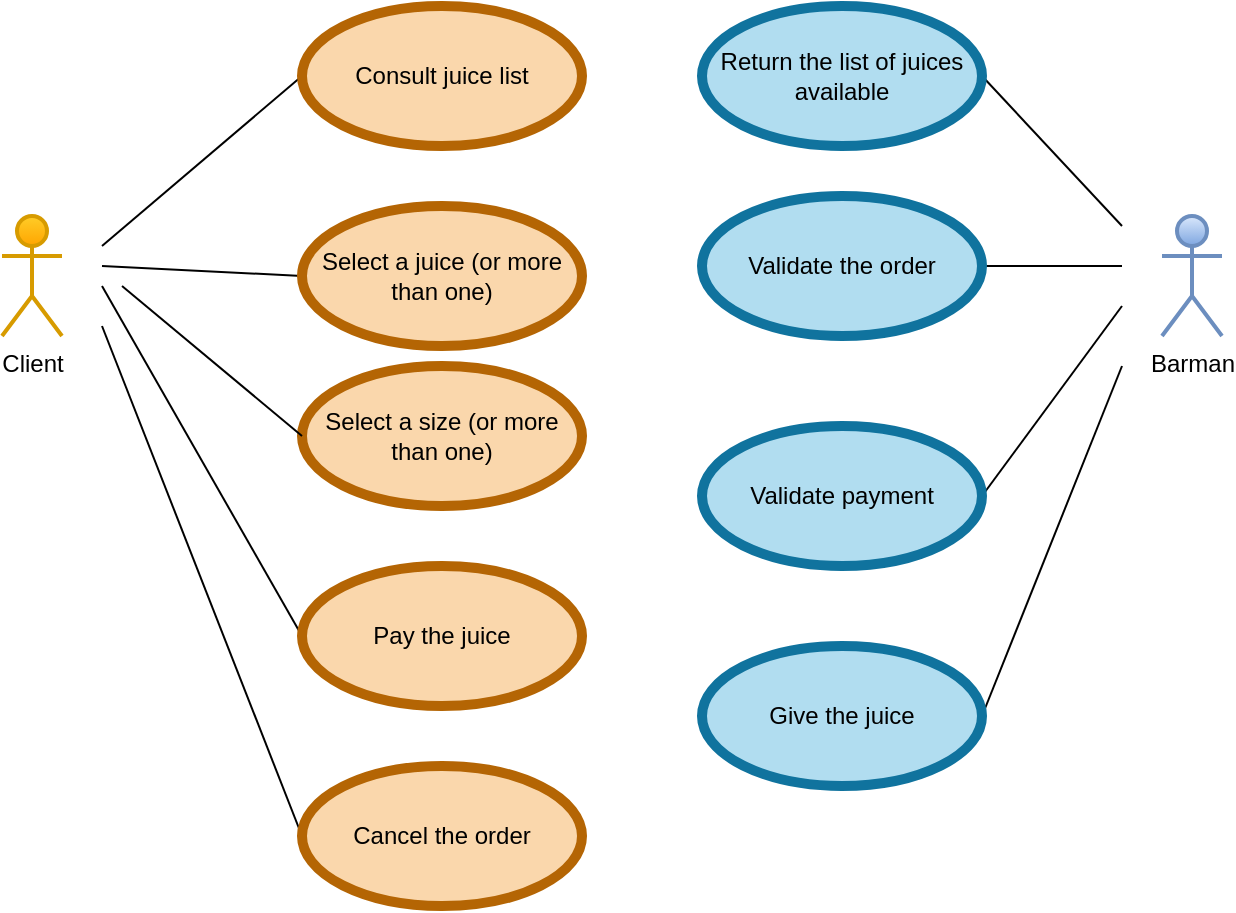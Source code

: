 <mxfile version="18.1.3" type="google" pages="3"><diagram id="Y1NAi-199qFpUjP07cfE" name="Diagramme de domaine"><mxGraphModel grid="1" page="1" gridSize="10" guides="1" tooltips="1" connect="1" arrows="1" fold="1" pageScale="1" pageWidth="827" pageHeight="1169" math="0" shadow="0"><root><mxCell id="0"/><mxCell id="1" parent="0"/><mxCell id="hpbXV3ldoV7LSjWVDDjt-1" value="Client" style="shape=umlActor;verticalLabelPosition=bottom;verticalAlign=top;html=1;fillColor=#ffcd28;strokeColor=#d79b00;strokeWidth=2;perimeterSpacing=0;gradientColor=#ffa500;" vertex="1" parent="1"><mxGeometry x="60" y="239" width="30" height="60" as="geometry"/></mxCell><mxCell id="hpbXV3ldoV7LSjWVDDjt-2" style="rounded=0;orthogonalLoop=1;jettySize=auto;html=1;exitX=0;exitY=0.5;exitDx=0;exitDy=0;endArrow=none;endFill=0;strokeColor=#000000;" edge="1" parent="1" source="hpbXV3ldoV7LSjWVDDjt-3"><mxGeometry relative="1" as="geometry"><mxPoint x="110" y="254" as="targetPoint"/></mxGeometry></mxCell><mxCell id="hpbXV3ldoV7LSjWVDDjt-3" value="Consult juice list" style="ellipse;whiteSpace=wrap;html=1;strokeWidth=5;fillColor=#fad7ac;strokeColor=#b46504;" vertex="1" parent="1"><mxGeometry x="210" y="134" width="140" height="70" as="geometry"/></mxCell><mxCell id="hpbXV3ldoV7LSjWVDDjt-4" style="edgeStyle=none;rounded=0;orthogonalLoop=1;jettySize=auto;html=1;exitX=0;exitY=0.5;exitDx=0;exitDy=0;endArrow=none;endFill=0;strokeColor=#000000;" edge="1" parent="1" source="hpbXV3ldoV7LSjWVDDjt-5"><mxGeometry relative="1" as="geometry"><mxPoint x="110" y="264" as="targetPoint"/></mxGeometry></mxCell><mxCell id="hpbXV3ldoV7LSjWVDDjt-5" value="Select a juice (or more than one)" style="ellipse;whiteSpace=wrap;html=1;fillColor=#fad7ac;strokeColor=#b46504;strokeWidth=5;" vertex="1" parent="1"><mxGeometry x="210" y="234" width="140" height="70" as="geometry"/></mxCell><mxCell id="hpbXV3ldoV7LSjWVDDjt-6" style="edgeStyle=none;rounded=0;orthogonalLoop=1;jettySize=auto;html=1;exitX=0;exitY=0.5;exitDx=0;exitDy=0;endArrow=none;endFill=0;strokeColor=#000000;" edge="1" parent="1" source="hpbXV3ldoV7LSjWVDDjt-7"><mxGeometry relative="1" as="geometry"><mxPoint x="110" y="274" as="targetPoint"/></mxGeometry></mxCell><mxCell id="hpbXV3ldoV7LSjWVDDjt-7" value="Pay the juice" style="ellipse;whiteSpace=wrap;html=1;fillColor=#fad7ac;strokeColor=#b46504;strokeWidth=5;" vertex="1" parent="1"><mxGeometry x="210" y="414" width="140" height="70" as="geometry"/></mxCell><mxCell id="hpbXV3ldoV7LSjWVDDjt-8" style="edgeStyle=none;rounded=0;orthogonalLoop=1;jettySize=auto;html=1;exitX=1;exitY=0.5;exitDx=0;exitDy=0;endArrow=none;endFill=0;strokeColor=#000000;" edge="1" parent="1" source="hpbXV3ldoV7LSjWVDDjt-9"><mxGeometry relative="1" as="geometry"><mxPoint x="620" y="314" as="targetPoint"/></mxGeometry></mxCell><mxCell id="hpbXV3ldoV7LSjWVDDjt-9" value="Give the juice" style="ellipse;whiteSpace=wrap;html=1;fillColor=#b1ddf0;strokeColor=#10739e;strokeWidth=5;" vertex="1" parent="1"><mxGeometry x="410" y="454" width="140" height="70" as="geometry"/></mxCell><mxCell id="hpbXV3ldoV7LSjWVDDjt-10" value="&lt;font color=&quot;#000000&quot;&gt;Barman&lt;/font&gt;" style="shape=umlActor;verticalLabelPosition=bottom;verticalAlign=top;html=1;fillColor=#dae8fc;strokeColor=#6c8ebf;strokeWidth=2;gradientColor=#7ea6e0;" vertex="1" parent="1"><mxGeometry x="640" y="239" width="30" height="60" as="geometry"/></mxCell><mxCell id="hpbXV3ldoV7LSjWVDDjt-11" style="edgeStyle=none;rounded=0;orthogonalLoop=1;jettySize=auto;html=1;exitX=1;exitY=0.5;exitDx=0;exitDy=0;endArrow=none;endFill=0;strokeColor=#000000;" edge="1" parent="1" source="hpbXV3ldoV7LSjWVDDjt-12"><mxGeometry relative="1" as="geometry"><mxPoint x="620" y="284" as="targetPoint"/></mxGeometry></mxCell><mxCell id="hpbXV3ldoV7LSjWVDDjt-12" value="Validate payment" style="ellipse;whiteSpace=wrap;html=1;fillColor=#b1ddf0;strokeColor=#10739e;strokeWidth=5;" vertex="1" parent="1"><mxGeometry x="410" y="344" width="140" height="70" as="geometry"/></mxCell><mxCell id="hpbXV3ldoV7LSjWVDDjt-13" style="edgeStyle=none;rounded=0;orthogonalLoop=1;jettySize=auto;html=1;exitX=1;exitY=0.5;exitDx=0;exitDy=0;endArrow=none;endFill=0;strokeColor=#000000;" edge="1" parent="1" source="hpbXV3ldoV7LSjWVDDjt-14"><mxGeometry relative="1" as="geometry"><mxPoint x="620" y="244" as="targetPoint"/></mxGeometry></mxCell><mxCell id="hpbXV3ldoV7LSjWVDDjt-14" value="Return the list of juices available" style="ellipse;whiteSpace=wrap;html=1;fillColor=#b1ddf0;strokeColor=#10739e;strokeWidth=5;" vertex="1" parent="1"><mxGeometry x="410" y="134" width="140" height="70" as="geometry"/></mxCell><mxCell id="hpbXV3ldoV7LSjWVDDjt-15" style="edgeStyle=none;rounded=0;orthogonalLoop=1;jettySize=auto;html=1;exitX=1;exitY=0.5;exitDx=0;exitDy=0;endArrow=none;endFill=0;strokeColor=#000000;" edge="1" parent="1" source="hpbXV3ldoV7LSjWVDDjt-16"><mxGeometry relative="1" as="geometry"><mxPoint x="620" y="264" as="targetPoint"/></mxGeometry></mxCell><mxCell id="hpbXV3ldoV7LSjWVDDjt-16" value="Validate the order" style="ellipse;whiteSpace=wrap;html=1;fillColor=#b1ddf0;strokeColor=#10739e;strokeWidth=5;" vertex="1" parent="1"><mxGeometry x="410" y="229" width="140" height="70" as="geometry"/></mxCell><mxCell id="hpbXV3ldoV7LSjWVDDjt-17" style="edgeStyle=none;rounded=0;orthogonalLoop=1;jettySize=auto;html=1;exitX=0;exitY=0.5;exitDx=0;exitDy=0;endArrow=none;endFill=0;strokeColor=#000000;" edge="1" parent="1" source="hpbXV3ldoV7LSjWVDDjt-18"><mxGeometry relative="1" as="geometry"><mxPoint x="110" y="294" as="targetPoint"/></mxGeometry></mxCell><mxCell id="hpbXV3ldoV7LSjWVDDjt-18" value="Cancel the order" style="ellipse;whiteSpace=wrap;html=1;fillColor=#fad7ac;strokeColor=#b46504;strokeWidth=5;" vertex="1" parent="1"><mxGeometry x="210" y="514" width="140" height="70" as="geometry"/></mxCell><mxCell id="0H-MyZIojwwWLAIaNRwL-1" value="Select a size (or more than one)" style="ellipse;whiteSpace=wrap;html=1;fillColor=#fad7ac;strokeColor=#b46504;strokeWidth=5;" vertex="1" parent="1"><mxGeometry x="210" y="314" width="140" height="70" as="geometry"/></mxCell><mxCell id="0H-MyZIojwwWLAIaNRwL-2" style="edgeStyle=none;rounded=0;orthogonalLoop=1;jettySize=auto;html=1;exitX=0;exitY=0.5;exitDx=0;exitDy=0;endArrow=none;endFill=0;strokeColor=#000000;" edge="1" parent="1" source="0H-MyZIojwwWLAIaNRwL-1"><mxGeometry relative="1" as="geometry"><mxPoint x="120" y="274" as="targetPoint"/><mxPoint x="220.0" y="279" as="sourcePoint"/></mxGeometry></mxCell></root></mxGraphModel></diagram><diagram id="d-FD9VOminm7IeLC5Was" name="Diagramme Etat-Transition"><mxGraphModel grid="1" page="1" gridSize="10" guides="1" tooltips="1" connect="1" arrows="1" fold="1" pageScale="1" pageWidth="827" pageHeight="1169" math="0" shadow="0"><root><mxCell id="0"/><mxCell id="1" parent="0"/><mxCell id="85C_DdM2B2P_tMr3fRAV-1" value="" style="ellipse;html=1;shape=startState;fillColor=#000000;strokeColor=#ff0000;" vertex="1" parent="1"><mxGeometry x="220" y="40" width="30" height="30" as="geometry"/></mxCell><mxCell id="85C_DdM2B2P_tMr3fRAV-2" value="AskJuiceList" style="edgeStyle=orthogonalEdgeStyle;html=1;verticalAlign=bottom;endArrow=classicThin;endSize=8;strokeColor=#000000;rounded=0;endFill=1;" edge="1" parent="1" source="85C_DdM2B2P_tMr3fRAV-1"><mxGeometry relative="1" as="geometry"><mxPoint x="235" y="130" as="targetPoint"/></mxGeometry></mxCell><mxCell id="85C_DdM2B2P_tMr3fRAV-3" style="edgeStyle=orthogonalEdgeStyle;rounded=0;orthogonalLoop=1;jettySize=auto;html=1;exitX=1;exitY=0.5;exitDx=0;exitDy=0;endArrow=classicThin;endFill=1;strokeColor=#000000;" edge="1" parent="1" source="85C_DdM2B2P_tMr3fRAV-5" target="85C_DdM2B2P_tMr3fRAV-24"><mxGeometry relative="1" as="geometry"/></mxCell><mxCell id="85C_DdM2B2P_tMr3fRAV-4" value="CancelOrder" style="edgeLabel;html=1;align=center;verticalAlign=middle;resizable=0;points=[];" connectable="0" vertex="1" parent="85C_DdM2B2P_tMr3fRAV-3"><mxGeometry x="-0.721" y="-2" relative="1" as="geometry"><mxPoint as="offset"/></mxGeometry></mxCell><mxCell id="85C_DdM2B2P_tMr3fRAV-5" value="Consulted" style="rounded=1;whiteSpace=wrap;html=1;arcSize=40;fillColor=#fad9d5;strokeColor=#ae4132;" vertex="1" parent="1"><mxGeometry x="175" y="130" width="120" height="40" as="geometry"/></mxCell><mxCell id="85C_DdM2B2P_tMr3fRAV-6" value="" style="edgeStyle=orthogonalEdgeStyle;html=1;verticalAlign=bottom;endArrow=classicThin;endSize=8;strokeColor=#000000;rounded=0;endFill=1;" edge="1" parent="1" source="85C_DdM2B2P_tMr3fRAV-5"><mxGeometry relative="1" as="geometry"><mxPoint x="235" y="230" as="targetPoint"/></mxGeometry></mxCell><mxCell id="85C_DdM2B2P_tMr3fRAV-7" value="SelectJuice" style="edgeLabel;html=1;align=center;verticalAlign=middle;resizable=0;points=[];" connectable="0" vertex="1" parent="85C_DdM2B2P_tMr3fRAV-6"><mxGeometry x="-0.3" y="2" relative="1" as="geometry"><mxPoint as="offset"/></mxGeometry></mxCell><mxCell id="85C_DdM2B2P_tMr3fRAV-8" value="" style="edgeStyle=orthogonalEdgeStyle;rounded=0;orthogonalLoop=1;jettySize=auto;html=1;" edge="1" parent="1" source="85C_DdM2B2P_tMr3fRAV-12" target="85C_DdM2B2P_tMr3fRAV-16"><mxGeometry relative="1" as="geometry"/></mxCell><mxCell id="85C_DdM2B2P_tMr3fRAV-9" value="SelectSize" style="edgeLabel;html=1;align=center;verticalAlign=middle;resizable=0;points=[];" connectable="0" vertex="1" parent="85C_DdM2B2P_tMr3fRAV-8"><mxGeometry x="-0.275" y="-1" relative="1" as="geometry"><mxPoint as="offset"/></mxGeometry></mxCell><mxCell id="85C_DdM2B2P_tMr3fRAV-10" style="edgeStyle=orthogonalEdgeStyle;rounded=0;orthogonalLoop=1;jettySize=auto;html=1;exitX=1;exitY=0.5;exitDx=0;exitDy=0;endArrow=classicThin;endFill=1;strokeColor=#000000;" edge="1" parent="1" source="85C_DdM2B2P_tMr3fRAV-12" target="85C_DdM2B2P_tMr3fRAV-24"><mxGeometry relative="1" as="geometry"><Array as="points"><mxPoint x="495" y="250"/></Array></mxGeometry></mxCell><mxCell id="85C_DdM2B2P_tMr3fRAV-11" value="CancelOrder" style="edgeLabel;html=1;align=center;verticalAlign=middle;resizable=0;points=[];" connectable="0" vertex="1" parent="85C_DdM2B2P_tMr3fRAV-10"><mxGeometry x="-0.673" y="-2" relative="1" as="geometry"><mxPoint as="offset"/></mxGeometry></mxCell><mxCell id="85C_DdM2B2P_tMr3fRAV-12" value="Juice selected" style="rounded=1;whiteSpace=wrap;html=1;arcSize=40;fillColor=#fad9d5;strokeColor=#ae4132;" vertex="1" parent="1"><mxGeometry x="175" y="230" width="120" height="40" as="geometry"/></mxCell><mxCell id="85C_DdM2B2P_tMr3fRAV-13" value="Validate" style="edgeStyle=orthogonalEdgeStyle;rounded=0;orthogonalLoop=1;jettySize=auto;html=1;endArrow=classicThin;endFill=1;strokeColor=#000000;" edge="1" parent="1" source="85C_DdM2B2P_tMr3fRAV-16" target="85C_DdM2B2P_tMr3fRAV-20"><mxGeometry relative="1" as="geometry"/></mxCell><mxCell id="85C_DdM2B2P_tMr3fRAV-14" style="edgeStyle=orthogonalEdgeStyle;rounded=0;orthogonalLoop=1;jettySize=auto;html=1;exitX=1;exitY=0.5;exitDx=0;exitDy=0;endArrow=classicThin;endFill=1;strokeColor=#000000;entryX=0.5;entryY=0;entryDx=0;entryDy=0;" edge="1" parent="1" source="85C_DdM2B2P_tMr3fRAV-16" target="85C_DdM2B2P_tMr3fRAV-24"><mxGeometry relative="1" as="geometry"><mxPoint x="500" y="590" as="targetPoint"/></mxGeometry></mxCell><mxCell id="85C_DdM2B2P_tMr3fRAV-15" value="CancelOrder" style="edgeLabel;html=1;align=center;verticalAlign=middle;resizable=0;points=[];" connectable="0" vertex="1" parent="85C_DdM2B2P_tMr3fRAV-14"><mxGeometry x="-0.591" y="-1" relative="1" as="geometry"><mxPoint as="offset"/></mxGeometry></mxCell><mxCell id="85C_DdM2B2P_tMr3fRAV-16" value="Size selected" style="rounded=1;whiteSpace=wrap;html=1;arcSize=40;fillColor=#fad9d5;strokeColor=#ae4132;" vertex="1" parent="1"><mxGeometry x="175" y="350" width="120" height="40" as="geometry"/></mxCell><mxCell id="85C_DdM2B2P_tMr3fRAV-17" value="" style="edgeStyle=orthogonalEdgeStyle;rounded=0;orthogonalLoop=1;jettySize=auto;html=1;endArrow=classicThin;endFill=1;strokeColor=#000000;" edge="1" parent="1" source="85C_DdM2B2P_tMr3fRAV-20" target="85C_DdM2B2P_tMr3fRAV-23"><mxGeometry relative="1" as="geometry"/></mxCell><mxCell id="85C_DdM2B2P_tMr3fRAV-18" value="PayForOrder" style="edgeLabel;html=1;align=center;verticalAlign=middle;resizable=0;points=[];" connectable="0" vertex="1" parent="85C_DdM2B2P_tMr3fRAV-17"><mxGeometry x="-0.25" y="-1" relative="1" as="geometry"><mxPoint as="offset"/></mxGeometry></mxCell><mxCell id="85C_DdM2B2P_tMr3fRAV-19" value="CancelOrder" style="edgeStyle=orthogonalEdgeStyle;rounded=0;orthogonalLoop=1;jettySize=auto;html=1;exitX=1;exitY=0.5;exitDx=0;exitDy=0;endArrow=classicThin;endFill=1;strokeColor=#000000;" edge="1" parent="1" source="85C_DdM2B2P_tMr3fRAV-20" target="85C_DdM2B2P_tMr3fRAV-24"><mxGeometry x="-0.311" relative="1" as="geometry"><mxPoint as="offset"/></mxGeometry></mxCell><mxCell id="85C_DdM2B2P_tMr3fRAV-20" value="Order Validated" style="rounded=1;whiteSpace=wrap;html=1;arcSize=40;fillColor=#fad9d5;strokeColor=#ae4132;" vertex="1" parent="1"><mxGeometry x="175" y="470" width="120" height="40" as="geometry"/></mxCell><mxCell id="85C_DdM2B2P_tMr3fRAV-21" value="" style="edgeStyle=orthogonalEdgeStyle;rounded=0;orthogonalLoop=1;jettySize=auto;html=1;" edge="1" parent="1" source="85C_DdM2B2P_tMr3fRAV-23" target="85C_DdM2B2P_tMr3fRAV-27"><mxGeometry relative="1" as="geometry"/></mxCell><mxCell id="85C_DdM2B2P_tMr3fRAV-22" value="ImprimerBillet" style="edgeLabel;html=1;align=center;verticalAlign=middle;resizable=0;points=[];" connectable="0" vertex="1" parent="85C_DdM2B2P_tMr3fRAV-21"><mxGeometry x="-0.35" y="-3" relative="1" as="geometry"><mxPoint as="offset"/></mxGeometry></mxCell><mxCell id="85C_DdM2B2P_tMr3fRAV-23" value="Payed" style="rounded=1;whiteSpace=wrap;html=1;arcSize=40;fillColor=#fad9d5;strokeColor=#ae4132;" vertex="1" parent="1"><mxGeometry x="175" y="590" width="120" height="40" as="geometry"/></mxCell><mxCell id="85C_DdM2B2P_tMr3fRAV-24" value="" style="ellipse;html=1;shape=endState;fillColor=#000000;strokeColor=#ff0000;" vertex="1" parent="1"><mxGeometry x="480" y="595" width="30" height="30" as="geometry"/></mxCell><mxCell id="85C_DdM2B2P_tMr3fRAV-25" style="edgeStyle=orthogonalEdgeStyle;rounded=0;orthogonalLoop=1;jettySize=auto;html=1;exitX=1;exitY=0.5;exitDx=0;exitDy=0;entryX=0.5;entryY=1;entryDx=0;entryDy=0;" edge="1" parent="1" source="85C_DdM2B2P_tMr3fRAV-27" target="85C_DdM2B2P_tMr3fRAV-24"><mxGeometry relative="1" as="geometry"/></mxCell><mxCell id="85C_DdM2B2P_tMr3fRAV-26" value="Finish" style="edgeLabel;html=1;align=center;verticalAlign=middle;resizable=0;points=[];" connectable="0" vertex="1" parent="85C_DdM2B2P_tMr3fRAV-25"><mxGeometry x="-0.272" y="1" relative="1" as="geometry"><mxPoint as="offset"/></mxGeometry></mxCell><mxCell id="85C_DdM2B2P_tMr3fRAV-27" value="GiveOrder" style="rounded=1;whiteSpace=wrap;html=1;arcSize=40;fillColor=#fad9d5;strokeColor=#ae4132;" vertex="1" parent="1"><mxGeometry x="175" y="710" width="120" height="40" as="geometry"/></mxCell><mxCell id="85C_DdM2B2P_tMr3fRAV-28" value="PayForOrder" style="edgeStyle=orthogonalEdgeStyle;rounded=0;orthogonalLoop=1;jettySize=auto;html=1;exitX=1;exitY=0.5;exitDx=0;exitDy=0;entryX=0.5;entryY=0;entryDx=0;entryDy=0;" edge="1" parent="1" source="85C_DdM2B2P_tMr3fRAV-23" target="85C_DdM2B2P_tMr3fRAV-23"><mxGeometry relative="1" as="geometry"><Array as="points"><mxPoint x="370" y="610"/><mxPoint x="370" y="570"/><mxPoint x="235" y="570"/></Array></mxGeometry></mxCell><mxCell id="85C_DdM2B2P_tMr3fRAV-31" value="" style="endArrow=none;html=1;rounded=0;fontColor=#000000;" edge="1" parent="1"><mxGeometry width="50" height="50" relative="1" as="geometry"><mxPoint x="350" y="250" as="sourcePoint"/><mxPoint x="350" y="210" as="targetPoint"/></mxGeometry></mxCell><mxCell id="85C_DdM2B2P_tMr3fRAV-32" value="" style="endArrow=none;html=1;rounded=0;fontColor=#000000;" edge="1" parent="1"><mxGeometry width="50" height="50" relative="1" as="geometry"><mxPoint x="240" y="210" as="sourcePoint"/><mxPoint x="350" y="210" as="targetPoint"/></mxGeometry></mxCell><mxCell id="85C_DdM2B2P_tMr3fRAV-35" value="" style="endArrow=none;html=1;rounded=0;fontColor=#000000;" edge="1" parent="1"><mxGeometry width="50" height="50" relative="1" as="geometry"><mxPoint x="240" y="210" as="sourcePoint"/><mxPoint x="350" y="210" as="targetPoint"/></mxGeometry></mxCell><mxCell id="85C_DdM2B2P_tMr3fRAV-36" value="SelectJuice &lt;br&gt;(if you want more)" style="edgeLabel;html=1;align=center;verticalAlign=middle;resizable=0;points=[];" connectable="0" vertex="1" parent="1"><mxGeometry x="330.0" y="190.001" as="geometry"/></mxCell><mxCell id="85C_DdM2B2P_tMr3fRAV-37" value="" style="endArrow=none;html=1;rounded=0;fontColor=#000000;" edge="1" parent="1"><mxGeometry width="50" height="50" relative="1" as="geometry"><mxPoint x="350" y="370" as="sourcePoint"/><mxPoint x="350" y="330" as="targetPoint"/></mxGeometry></mxCell><mxCell id="85C_DdM2B2P_tMr3fRAV-38" value="" style="endArrow=none;html=1;rounded=0;fontColor=#000000;" edge="1" parent="1"><mxGeometry width="50" height="50" relative="1" as="geometry"><mxPoint x="240" y="330" as="sourcePoint"/><mxPoint x="350" y="330" as="targetPoint"/></mxGeometry></mxCell><mxCell id="85C_DdM2B2P_tMr3fRAV-39" value="SelectSize&lt;br&gt;(if you want more)" style="edgeLabel;html=1;align=center;verticalAlign=middle;resizable=0;points=[];" connectable="0" vertex="1" parent="1"><mxGeometry x="330.0" y="300.001" as="geometry"/></mxCell><mxCell id="6mNknrgCochRF7CIok7w-1" value="" style="endArrow=none;html=1;rounded=0;fontColor=#000000;entryX=0;entryY=0.5;entryDx=0;entryDy=0;" edge="1" parent="1" target="85C_DdM2B2P_tMr3fRAV-12"><mxGeometry width="50" height="50" relative="1" as="geometry"><mxPoint x="80" y="250" as="sourcePoint"/><mxPoint x="100" y="230" as="targetPoint"/></mxGeometry></mxCell><mxCell id="6mNknrgCochRF7CIok7w-2" value="" style="endArrow=none;html=1;rounded=0;fontColor=#000000;entryX=0;entryY=0.5;entryDx=0;entryDy=0;" edge="1" parent="1"><mxGeometry width="50" height="50" relative="1" as="geometry"><mxPoint x="80" y="369.58" as="sourcePoint"/><mxPoint x="175" y="369.58" as="targetPoint"/></mxGeometry></mxCell><mxCell id="6mNknrgCochRF7CIok7w-3" value="" style="endArrow=none;html=1;rounded=0;fontColor=#000000;" edge="1" parent="1"><mxGeometry width="50" height="50" relative="1" as="geometry"><mxPoint x="80" y="250" as="sourcePoint"/><mxPoint x="80" y="290" as="targetPoint"/></mxGeometry></mxCell><mxCell id="6mNknrgCochRF7CIok7w-4" value="" style="endArrow=none;html=1;rounded=0;fontColor=#000000;" edge="1" parent="1"><mxGeometry width="50" height="50" relative="1" as="geometry"><mxPoint x="80" y="290.0" as="sourcePoint"/><mxPoint x="230" y="290" as="targetPoint"/></mxGeometry></mxCell><mxCell id="6mNknrgCochRF7CIok7w-5" value="CountJuice" style="edgeLabel;html=1;align=center;verticalAlign=middle;resizable=0;points=[];" connectable="0" vertex="1" parent="1"><mxGeometry x="40" y="269.997" as="geometry"/></mxCell><mxCell id="6mNknrgCochRF7CIok7w-6" value="" style="endArrow=none;html=1;rounded=0;fontColor=#000000;" edge="1" parent="1"><mxGeometry width="50" height="50" relative="1" as="geometry"><mxPoint x="80" y="370" as="sourcePoint"/><mxPoint x="80" y="410" as="targetPoint"/></mxGeometry></mxCell><mxCell id="6mNknrgCochRF7CIok7w-7" value="" style="endArrow=none;html=1;rounded=0;fontColor=#000000;" edge="1" parent="1"><mxGeometry width="50" height="50" relative="1" as="geometry"><mxPoint x="80" y="410" as="sourcePoint"/><mxPoint x="230" y="410" as="targetPoint"/></mxGeometry></mxCell><mxCell id="6mNknrgCochRF7CIok7w-8" value="CountJuice&lt;br&gt;==&lt;br&gt;CountSize" style="edgeLabel;html=1;align=center;verticalAlign=middle;resizable=0;points=[];" connectable="0" vertex="1" parent="1"><mxGeometry x="40" y="369.997" as="geometry"/></mxCell></root></mxGraphModel></diagram><diagram id="X-RS7YD6JUgHzv3PMgn7" name="Diagramme Classe"><mxGraphModel grid="1" page="1" gridSize="10" guides="1" tooltips="1" connect="1" arrows="1" fold="1" pageScale="1" pageWidth="827" pageHeight="1169" math="0" shadow="0"><root><mxCell id="0"/><mxCell id="1" parent="0"/><mxCell id="M2OwAsc6Rm165jTdJnX1-1" value="" style="edgeStyle=none;rounded=0;orthogonalLoop=1;jettySize=auto;html=1;endArrow=none;endFill=0;strokeColor=#000000;" edge="1" parent="1" source="M2OwAsc6Rm165jTdJnX1-2" target="M2OwAsc6Rm165jTdJnX1-7"><mxGeometry relative="1" as="geometry"/></mxCell><mxCell id="M2OwAsc6Rm165jTdJnX1-2" value="Juice" style="swimlane;fontStyle=1;align=center;verticalAlign=top;childLayout=stackLayout;horizontal=1;startSize=26;horizontalStack=0;resizeParent=1;resizeParentMax=0;resizeLast=0;collapsible=1;marginBottom=0;rounded=1;strokeWidth=5;fillColor=#fad7ac;strokeColor=#b46504;" vertex="1" parent="1"><mxGeometry x="570" y="635" width="190" height="104" as="geometry"/></mxCell><mxCell id="M2OwAsc6Rm165jTdJnX1-3" value="+ nom: string" style="text;strokeColor=none;fillColor=none;align=left;verticalAlign=top;spacingLeft=4;spacingRight=4;overflow=hidden;rotatable=0;points=[[0,0.5],[1,0.5]];portConstraint=eastwest;rounded=1;" vertex="1" parent="M2OwAsc6Rm165jTdJnX1-2"><mxGeometry y="26" width="190" height="26" as="geometry"/></mxCell><mxCell id="M2OwAsc6Rm165jTdJnX1-4" value="+EnoughProduct (boolean)" style="text;strokeColor=none;fillColor=none;align=left;verticalAlign=top;spacingLeft=4;spacingRight=4;overflow=hidden;rotatable=0;points=[[0,0.5],[1,0.5]];portConstraint=eastwest;rounded=1;" vertex="1" parent="M2OwAsc6Rm165jTdJnX1-2"><mxGeometry y="52" width="190" height="26" as="geometry"/></mxCell><mxCell id="VvG4dZyXMlJg9nqRry3Z-4" value="+ price : string" style="text;strokeColor=none;fillColor=none;align=left;verticalAlign=top;spacingLeft=4;spacingRight=4;overflow=hidden;rotatable=0;points=[[0,0.5],[1,0.5]];portConstraint=eastwest;rounded=1;" vertex="1" parent="M2OwAsc6Rm165jTdJnX1-2"><mxGeometry y="78" width="190" height="26" as="geometry"/></mxCell><mxCell id="M2OwAsc6Rm165jTdJnX1-7" value="Barman" style="swimlane;fontStyle=1;align=center;verticalAlign=top;childLayout=stackLayout;horizontal=1;startSize=26;horizontalStack=0;resizeParent=1;resizeParentMax=0;resizeLast=0;collapsible=1;marginBottom=0;rounded=1;strokeWidth=5;fillColor=#fad7ac;strokeColor=#b46504;" vertex="1" parent="1"><mxGeometry x="40" y="540" width="315" height="294" as="geometry"/></mxCell><mxCell id="M2OwAsc6Rm165jTdJnX1-8" value="+ ListJuice: Array&lt;Juice&gt;" style="text;strokeColor=none;fillColor=none;align=left;verticalAlign=top;spacingLeft=4;spacingRight=4;overflow=hidden;rotatable=0;points=[[0,0.5],[1,0.5]];portConstraint=eastwest;rounded=1;" vertex="1" parent="M2OwAsc6Rm165jTdJnX1-7"><mxGeometry y="26" width="315" height="26" as="geometry"/></mxCell><mxCell id="M2OwAsc6Rm165jTdJnX1-9" value="+ JuiceSelected: Juice" style="text;strokeColor=none;fillColor=none;align=left;verticalAlign=top;spacingLeft=4;spacingRight=4;overflow=hidden;rotatable=0;points=[[0,0.5],[1,0.5]];portConstraint=eastwest;rounded=1;" vertex="1" parent="M2OwAsc6Rm165jTdJnX1-7"><mxGeometry y="52" width="315" height="26" as="geometry"/></mxCell><mxCell id="M2OwAsc6Rm165jTdJnX1-10" value="+ SizeSelected: Array&lt;Size&gt;" style="text;strokeColor=none;fillColor=none;align=left;verticalAlign=top;spacingLeft=4;spacingRight=4;overflow=hidden;rotatable=0;points=[[0,0.5],[1,0.5]];portConstraint=eastwest;rounded=1;" vertex="1" parent="M2OwAsc6Rm165jTdJnX1-7"><mxGeometry y="78" width="315" height="26" as="geometry"/></mxCell><mxCell id="M2OwAsc6Rm165jTdJnX1-11" value="" style="line;strokeWidth=1;fillColor=none;align=left;verticalAlign=middle;spacingTop=-1;spacingLeft=3;spacingRight=3;rotatable=0;labelPosition=right;points=[];portConstraint=eastwest;rounded=1;" vertex="1" parent="M2OwAsc6Rm165jTdJnX1-7"><mxGeometry y="104" width="315" height="8" as="geometry"/></mxCell><mxCell id="M2OwAsc6Rm165jTdJnX1-12" value="+ ConsultJuices(): Array&lt;Juice&gt;" style="text;strokeColor=none;fillColor=none;align=left;verticalAlign=top;spacingLeft=4;spacingRight=4;overflow=hidden;rotatable=0;points=[[0,0.5],[1,0.5]];portConstraint=eastwest;rounded=1;" vertex="1" parent="M2OwAsc6Rm165jTdJnX1-7"><mxGeometry y="112" width="315" height="26" as="geometry"/></mxCell><mxCell id="M2OwAsc6Rm165jTdJnX1-13" value="+ SelectJuice(Juice) : boolean" style="text;strokeColor=none;fillColor=none;align=left;verticalAlign=top;spacingLeft=4;spacingRight=4;overflow=hidden;rotatable=0;points=[[0,0.5],[1,0.5]];portConstraint=eastwest;rounded=1;" vertex="1" parent="M2OwAsc6Rm165jTdJnX1-7"><mxGeometry y="138" width="315" height="26" as="geometry"/></mxCell><mxCell id="M2OwAsc6Rm165jTdJnX1-14" value="+ SelectSize(Array&lt;Size&gt; Size): boolean" style="text;strokeColor=none;fillColor=none;align=left;verticalAlign=top;spacingLeft=4;spacingRight=4;overflow=hidden;rotatable=0;points=[[0,0.5],[1,0.5]];portConstraint=eastwest;rounded=1;" vertex="1" parent="M2OwAsc6Rm165jTdJnX1-7"><mxGeometry y="164" width="315" height="26" as="geometry"/></mxCell><mxCell id="M2OwAsc6Rm165jTdJnX1-15" value="+ Validate(): boolean" style="text;strokeColor=none;fillColor=none;align=left;verticalAlign=top;spacingLeft=4;spacingRight=4;overflow=hidden;rotatable=0;points=[[0,0.5],[1,0.5]];portConstraint=eastwest;rounded=1;" vertex="1" parent="M2OwAsc6Rm165jTdJnX1-7"><mxGeometry y="190" width="315" height="26" as="geometry"/></mxCell><mxCell id="M2OwAsc6Rm165jTdJnX1-16" value="+ CancelOrder(): void" style="text;strokeColor=none;fillColor=none;align=left;verticalAlign=top;spacingLeft=4;spacingRight=4;overflow=hidden;rotatable=0;points=[[0,0.5],[1,0.5]];portConstraint=eastwest;rounded=1;" vertex="1" parent="M2OwAsc6Rm165jTdJnX1-7"><mxGeometry y="216" width="315" height="26" as="geometry"/></mxCell><mxCell id="M2OwAsc6Rm165jTdJnX1-17" value="+ Pay(Number somme): (boolean, Number)" style="text;strokeColor=none;fillColor=none;align=left;verticalAlign=top;spacingLeft=4;spacingRight=4;overflow=hidden;rotatable=0;points=[[0,0.5],[1,0.5]];portConstraint=eastwest;rounded=1;" vertex="1" parent="M2OwAsc6Rm165jTdJnX1-7"><mxGeometry y="242" width="315" height="26" as="geometry"/></mxCell><mxCell id="M2OwAsc6Rm165jTdJnX1-18" value="+ GiveOrder(boolean): boolean" style="text;strokeColor=none;fillColor=none;align=left;verticalAlign=top;spacingLeft=4;spacingRight=4;overflow=hidden;rotatable=0;points=[[0,0.5],[1,0.5]];portConstraint=eastwest;rounded=1;" vertex="1" parent="M2OwAsc6Rm165jTdJnX1-7"><mxGeometry y="268" width="315" height="26" as="geometry"/></mxCell><mxCell id="M2OwAsc6Rm165jTdJnX1-19" style="edgeStyle=none;rounded=0;orthogonalLoop=1;jettySize=auto;html=1;endArrow=none;endFill=0;strokeColor=#000000;" edge="1" parent="1" source="M2OwAsc6Rm165jTdJnX1-20" target="M2OwAsc6Rm165jTdJnX1-26"><mxGeometry relative="1" as="geometry"/></mxCell><mxCell id="M2OwAsc6Rm165jTdJnX1-20" value="TypeSize" style="swimlane;fontStyle=1;align=center;verticalAlign=top;childLayout=stackLayout;horizontal=1;startSize=26;horizontalStack=0;resizeParent=1;resizeParentMax=0;resizeLast=0;collapsible=1;marginBottom=0;rounded=1;strokeWidth=5;fillColor=#fad7ac;strokeColor=#b46504;" vertex="1" parent="1"><mxGeometry x="40" y="58" width="160" height="112" as="geometry"/></mxCell><mxCell id="M2OwAsc6Rm165jTdJnX1-21" value="+Small" style="text;align=left;verticalAlign=top;spacingLeft=4;spacingRight=4;overflow=hidden;rotatable=0;points=[[0,0.5],[1,0.5]];portConstraint=eastwest;rounded=1;" vertex="1" parent="M2OwAsc6Rm165jTdJnX1-20"><mxGeometry y="26" width="160" height="26" as="geometry"/></mxCell><mxCell id="M2OwAsc6Rm165jTdJnX1-22" value="+Medium" style="text;strokeColor=none;fillColor=none;align=left;verticalAlign=top;spacingLeft=4;spacingRight=4;overflow=hidden;rotatable=0;points=[[0,0.5],[1,0.5]];portConstraint=eastwest;rounded=1;" vertex="1" parent="M2OwAsc6Rm165jTdJnX1-20"><mxGeometry y="52" width="160" height="26" as="geometry"/></mxCell><mxCell id="M2OwAsc6Rm165jTdJnX1-23" value="+Large" style="text;strokeColor=none;fillColor=none;align=left;verticalAlign=top;spacingLeft=4;spacingRight=4;overflow=hidden;rotatable=0;points=[[0,0.5],[1,0.5]];portConstraint=eastwest;rounded=1;" vertex="1" parent="M2OwAsc6Rm165jTdJnX1-20"><mxGeometry y="78" width="160" height="26" as="geometry"/></mxCell><mxCell id="M2OwAsc6Rm165jTdJnX1-24" value="" style="line;strokeWidth=1;fillColor=none;align=left;verticalAlign=middle;spacingTop=-1;spacingLeft=3;spacingRight=3;rotatable=0;labelPosition=right;points=[];portConstraint=eastwest;rounded=1;" vertex="1" parent="M2OwAsc6Rm165jTdJnX1-20"><mxGeometry y="104" width="160" height="8" as="geometry"/></mxCell><mxCell id="M2OwAsc6Rm165jTdJnX1-25" style="edgeStyle=none;rounded=0;orthogonalLoop=1;jettySize=auto;html=1;exitX=0.994;exitY=0.161;exitDx=0;exitDy=0;endArrow=none;endFill=0;strokeColor=#000000;exitPerimeter=0;" edge="1" parent="1" source="M2OwAsc6Rm165jTdJnX1-26" target="M2OwAsc6Rm165jTdJnX1-7"><mxGeometry relative="1" as="geometry"><mxPoint x="280" y="430" as="targetPoint"/></mxGeometry></mxCell><mxCell id="M2OwAsc6Rm165jTdJnX1-26" value="Size" style="swimlane;fontStyle=1;align=center;verticalAlign=top;childLayout=stackLayout;horizontal=1;startSize=26;horizontalStack=0;resizeParent=1;resizeParentMax=0;resizeLast=0;collapsible=1;marginBottom=0;rounded=1;strokeWidth=5;fillColor=#fad7ac;strokeColor=#b46504;" vertex="1" parent="1"><mxGeometry x="40" y="310" width="160" height="60" as="geometry"/></mxCell><mxCell id="M2OwAsc6Rm165jTdJnX1-27" value="+ Type: TypeSize" style="text;strokeColor=none;fillColor=none;align=left;verticalAlign=top;spacingLeft=4;spacingRight=4;overflow=hidden;rotatable=0;points=[[0,0.5],[1,0.5]];portConstraint=eastwest;rounded=1;" vertex="1" parent="M2OwAsc6Rm165jTdJnX1-26"><mxGeometry y="26" width="160" height="26" as="geometry"/></mxCell><mxCell id="M2OwAsc6Rm165jTdJnX1-28" value="" style="line;strokeWidth=1;fillColor=none;align=left;verticalAlign=middle;spacingTop=-1;spacingLeft=3;spacingRight=3;rotatable=0;labelPosition=right;points=[];portConstraint=eastwest;rounded=1;" vertex="1" parent="M2OwAsc6Rm165jTdJnX1-26"><mxGeometry y="52" width="160" height="8" as="geometry"/></mxCell><mxCell id="VvG4dZyXMlJg9nqRry3Z-6" value="Ingredients" style="swimlane;fontStyle=1;align=center;verticalAlign=top;childLayout=stackLayout;horizontal=1;startSize=26;horizontalStack=0;resizeParent=1;resizeParentMax=0;resizeLast=0;collapsible=1;marginBottom=0;rounded=1;strokeWidth=5;fillColor=#fad7ac;strokeColor=#b46504;" vertex="1" parent="1"><mxGeometry x="560" y="240" width="210" height="104" as="geometry"/></mxCell><mxCell id="VvG4dZyXMlJg9nqRry3Z-7" value="+ListIngredients list(string)" style="text;align=left;verticalAlign=top;spacingLeft=4;spacingRight=4;overflow=hidden;rotatable=0;points=[[0,0.5],[1,0.5]];portConstraint=eastwest;rounded=1;" vertex="1" parent="VvG4dZyXMlJg9nqRry3Z-6"><mxGeometry y="26" width="210" height="26" as="geometry"/></mxCell><mxCell id="VvG4dZyXMlJg9nqRry3Z-8" value="+ListStock list(float)" style="text;strokeColor=none;fillColor=none;align=left;verticalAlign=top;spacingLeft=4;spacingRight=4;overflow=hidden;rotatable=0;points=[[0,0.5],[1,0.5]];portConstraint=eastwest;rounded=1;" vertex="1" parent="VvG4dZyXMlJg9nqRry3Z-6"><mxGeometry y="52" width="210" height="26" as="geometry"/></mxCell><mxCell id="VvG4dZyXMlJg9nqRry3Z-26" value="+ListStockNecessaire list(float)" style="text;strokeColor=none;fillColor=none;align=left;verticalAlign=top;spacingLeft=4;spacingRight=4;overflow=hidden;rotatable=0;points=[[0,0.5],[1,0.5]];portConstraint=eastwest;rounded=1;" vertex="1" parent="VvG4dZyXMlJg9nqRry3Z-6"><mxGeometry y="78" width="210" height="26" as="geometry"/></mxCell><mxCell id="VvG4dZyXMlJg9nqRry3Z-25" style="edgeStyle=none;rounded=0;orthogonalLoop=1;jettySize=auto;html=1;exitX=0.591;exitY=1.135;exitDx=0;exitDy=0;endArrow=none;endFill=0;strokeColor=#000000;exitPerimeter=0;" edge="1" parent="1" source="VvG4dZyXMlJg9nqRry3Z-26"><mxGeometry relative="1" as="geometry"><mxPoint x="664.536" y="635" as="targetPoint"/><mxPoint x="665.46" y="414.66" as="sourcePoint"/></mxGeometry></mxCell></root></mxGraphModel></diagram></mxfile>